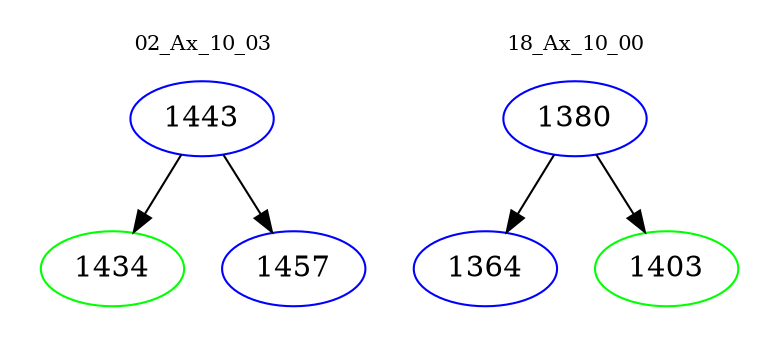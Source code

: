digraph{
subgraph cluster_0 {
color = white
label = "02_Ax_10_03";
fontsize=10;
T0_1443 [label="1443", color="blue"]
T0_1443 -> T0_1434 [color="black"]
T0_1434 [label="1434", color="green"]
T0_1443 -> T0_1457 [color="black"]
T0_1457 [label="1457", color="blue"]
}
subgraph cluster_1 {
color = white
label = "18_Ax_10_00";
fontsize=10;
T1_1380 [label="1380", color="blue"]
T1_1380 -> T1_1364 [color="black"]
T1_1364 [label="1364", color="blue"]
T1_1380 -> T1_1403 [color="black"]
T1_1403 [label="1403", color="green"]
}
}
